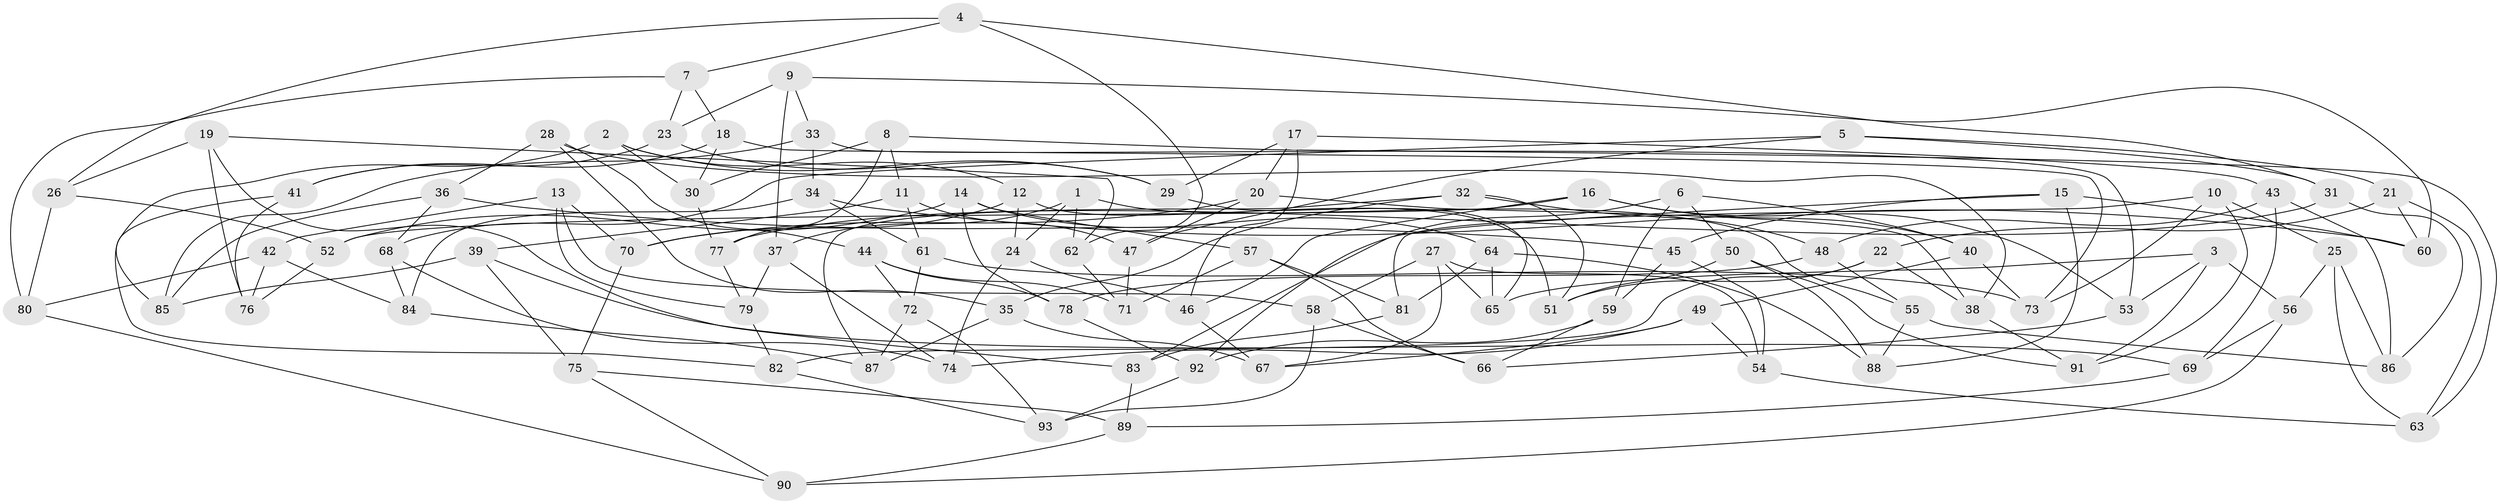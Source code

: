 // coarse degree distribution, {11: 0.02702702702702703, 8: 0.10810810810810811, 5: 0.10810810810810811, 9: 0.13513513513513514, 4: 0.3783783783783784, 6: 0.10810810810810811, 7: 0.02702702702702703, 15: 0.02702702702702703, 10: 0.02702702702702703, 3: 0.05405405405405406}
// Generated by graph-tools (version 1.1) at 2025/20/03/04/25 18:20:53]
// undirected, 93 vertices, 186 edges
graph export_dot {
graph [start="1"]
  node [color=gray90,style=filled];
  1;
  2;
  3;
  4;
  5;
  6;
  7;
  8;
  9;
  10;
  11;
  12;
  13;
  14;
  15;
  16;
  17;
  18;
  19;
  20;
  21;
  22;
  23;
  24;
  25;
  26;
  27;
  28;
  29;
  30;
  31;
  32;
  33;
  34;
  35;
  36;
  37;
  38;
  39;
  40;
  41;
  42;
  43;
  44;
  45;
  46;
  47;
  48;
  49;
  50;
  51;
  52;
  53;
  54;
  55;
  56;
  57;
  58;
  59;
  60;
  61;
  62;
  63;
  64;
  65;
  66;
  67;
  68;
  69;
  70;
  71;
  72;
  73;
  74;
  75;
  76;
  77;
  78;
  79;
  80;
  81;
  82;
  83;
  84;
  85;
  86;
  87;
  88;
  89;
  90;
  91;
  92;
  93;
  1 -- 37;
  1 -- 55;
  1 -- 62;
  1 -- 24;
  2 -- 12;
  2 -- 29;
  2 -- 30;
  2 -- 85;
  3 -- 65;
  3 -- 91;
  3 -- 53;
  3 -- 56;
  4 -- 26;
  4 -- 7;
  4 -- 62;
  4 -- 31;
  5 -- 68;
  5 -- 47;
  5 -- 31;
  5 -- 21;
  6 -- 50;
  6 -- 40;
  6 -- 59;
  6 -- 92;
  7 -- 23;
  7 -- 80;
  7 -- 18;
  8 -- 11;
  8 -- 77;
  8 -- 63;
  8 -- 30;
  9 -- 23;
  9 -- 33;
  9 -- 37;
  9 -- 60;
  10 -- 73;
  10 -- 25;
  10 -- 91;
  10 -- 81;
  11 -- 47;
  11 -- 61;
  11 -- 39;
  12 -- 70;
  12 -- 24;
  12 -- 51;
  13 -- 58;
  13 -- 79;
  13 -- 70;
  13 -- 42;
  14 -- 57;
  14 -- 52;
  14 -- 64;
  14 -- 78;
  15 -- 83;
  15 -- 88;
  15 -- 60;
  15 -- 45;
  16 -- 52;
  16 -- 40;
  16 -- 53;
  16 -- 46;
  17 -- 46;
  17 -- 20;
  17 -- 29;
  17 -- 43;
  18 -- 41;
  18 -- 73;
  18 -- 30;
  19 -- 62;
  19 -- 76;
  19 -- 83;
  19 -- 26;
  20 -- 70;
  20 -- 38;
  20 -- 47;
  21 -- 63;
  21 -- 60;
  21 -- 22;
  22 -- 82;
  22 -- 38;
  22 -- 51;
  23 -- 29;
  23 -- 41;
  24 -- 46;
  24 -- 74;
  25 -- 86;
  25 -- 63;
  25 -- 56;
  26 -- 80;
  26 -- 52;
  27 -- 58;
  27 -- 67;
  27 -- 65;
  27 -- 54;
  28 -- 44;
  28 -- 38;
  28 -- 36;
  28 -- 35;
  29 -- 65;
  30 -- 77;
  31 -- 77;
  31 -- 86;
  32 -- 87;
  32 -- 48;
  32 -- 51;
  32 -- 35;
  33 -- 34;
  33 -- 53;
  33 -- 85;
  34 -- 60;
  34 -- 84;
  34 -- 61;
  35 -- 87;
  35 -- 67;
  36 -- 68;
  36 -- 85;
  36 -- 45;
  37 -- 74;
  37 -- 79;
  38 -- 91;
  39 -- 75;
  39 -- 85;
  39 -- 69;
  40 -- 73;
  40 -- 49;
  41 -- 82;
  41 -- 76;
  42 -- 76;
  42 -- 80;
  42 -- 84;
  43 -- 86;
  43 -- 69;
  43 -- 48;
  44 -- 72;
  44 -- 78;
  44 -- 71;
  45 -- 59;
  45 -- 54;
  46 -- 67;
  47 -- 71;
  48 -- 78;
  48 -- 55;
  49 -- 54;
  49 -- 74;
  49 -- 67;
  50 -- 91;
  50 -- 88;
  50 -- 51;
  52 -- 76;
  53 -- 66;
  54 -- 63;
  55 -- 88;
  55 -- 86;
  56 -- 90;
  56 -- 69;
  57 -- 81;
  57 -- 71;
  57 -- 66;
  58 -- 93;
  58 -- 66;
  59 -- 66;
  59 -- 92;
  61 -- 72;
  61 -- 73;
  62 -- 71;
  64 -- 88;
  64 -- 81;
  64 -- 65;
  68 -- 84;
  68 -- 74;
  69 -- 89;
  70 -- 75;
  72 -- 93;
  72 -- 87;
  75 -- 90;
  75 -- 89;
  77 -- 79;
  78 -- 92;
  79 -- 82;
  80 -- 90;
  81 -- 83;
  82 -- 93;
  83 -- 89;
  84 -- 87;
  89 -- 90;
  92 -- 93;
}
